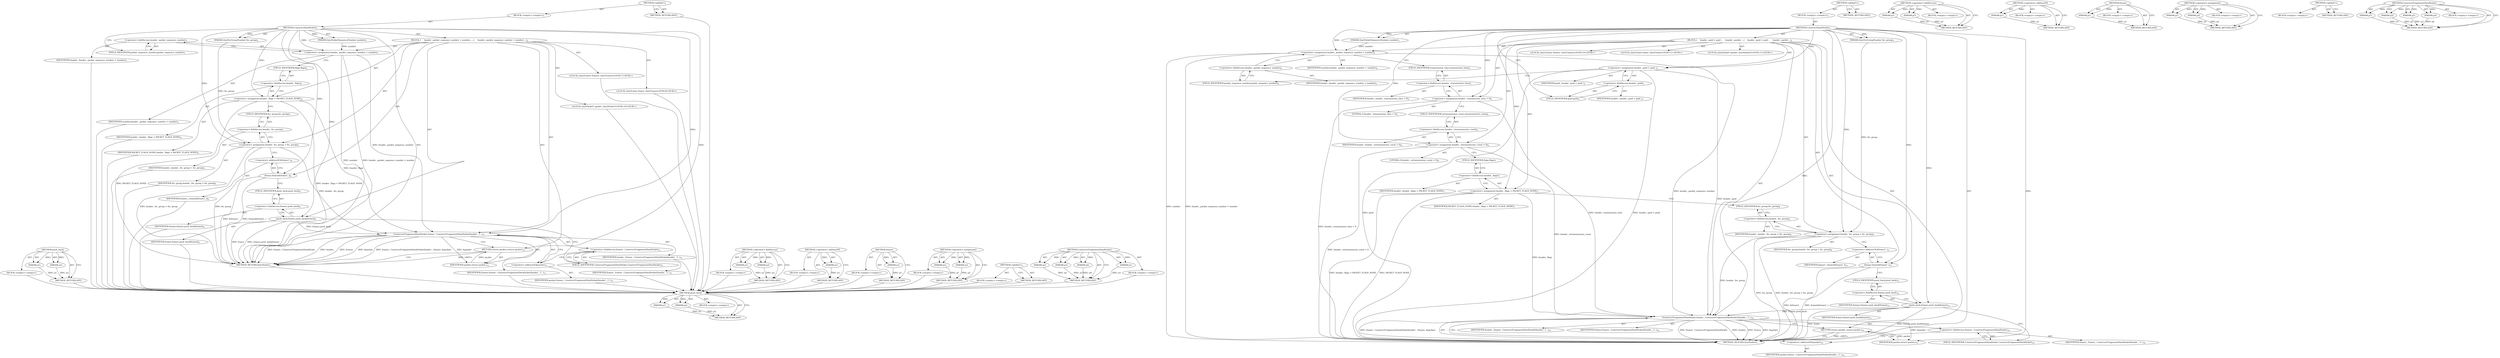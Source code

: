 digraph "ConstructFragementDataPacket" {
vulnerable_93 [label=<(METHOD,push_back)>];
vulnerable_94 [label=<(PARAM,p1)>];
vulnerable_95 [label=<(PARAM,p2)>];
vulnerable_96 [label=<(BLOCK,&lt;empty&gt;,&lt;empty&gt;)>];
vulnerable_97 [label=<(METHOD_RETURN,ANY)>];
vulnerable_6 [label=<(METHOD,&lt;global&gt;)<SUB>1</SUB>>];
vulnerable_7 [label=<(BLOCK,&lt;empty&gt;,&lt;empty&gt;)<SUB>1</SUB>>];
vulnerable_8 [label=<(METHOD,ConstructDataPacket)<SUB>1</SUB>>];
vulnerable_9 [label=<(PARAM,QuicPacketSequenceNumber number)<SUB>1</SUB>>];
vulnerable_10 [label=<(PARAM,QuicFecGroupNumber fec_group)<SUB>2</SUB>>];
vulnerable_11 [label=<(BLOCK,{
     header_.packet_sequence_number = number;...,{
     header_.packet_sequence_number = number;...)<SUB>2</SUB>>];
vulnerable_12 [label=<(&lt;operator&gt;.assignment,header_.packet_sequence_number = number)<SUB>3</SUB>>];
vulnerable_13 [label=<(&lt;operator&gt;.fieldAccess,header_.packet_sequence_number)<SUB>3</SUB>>];
vulnerable_14 [label=<(IDENTIFIER,header_,header_.packet_sequence_number = number)<SUB>3</SUB>>];
vulnerable_15 [label=<(FIELD_IDENTIFIER,packet_sequence_number,packet_sequence_number)<SUB>3</SUB>>];
vulnerable_16 [label=<(IDENTIFIER,number,header_.packet_sequence_number = number)<SUB>3</SUB>>];
vulnerable_17 [label=<(&lt;operator&gt;.assignment,header_.flags = PACKET_FLAGS_NONE)<SUB>4</SUB>>];
vulnerable_18 [label=<(&lt;operator&gt;.fieldAccess,header_.flags)<SUB>4</SUB>>];
vulnerable_19 [label=<(IDENTIFIER,header_,header_.flags = PACKET_FLAGS_NONE)<SUB>4</SUB>>];
vulnerable_20 [label=<(FIELD_IDENTIFIER,flags,flags)<SUB>4</SUB>>];
vulnerable_21 [label=<(IDENTIFIER,PACKET_FLAGS_NONE,header_.flags = PACKET_FLAGS_NONE)<SUB>4</SUB>>];
vulnerable_22 [label=<(&lt;operator&gt;.assignment,header_.fec_group = fec_group)<SUB>5</SUB>>];
vulnerable_23 [label=<(&lt;operator&gt;.fieldAccess,header_.fec_group)<SUB>5</SUB>>];
vulnerable_24 [label=<(IDENTIFIER,header_,header_.fec_group = fec_group)<SUB>5</SUB>>];
vulnerable_25 [label=<(FIELD_IDENTIFIER,fec_group,fec_group)<SUB>5</SUB>>];
vulnerable_26 [label=<(IDENTIFIER,fec_group,header_.fec_group = fec_group)<SUB>5</SUB>>];
vulnerable_27 [label="<(LOCAL,QuicFrames frames: QuicFrames)<SUB>7</SUB>>"];
vulnerable_28 [label="<(LOCAL,QuicFrame frame: QuicFrame)<SUB>8</SUB>>"];
vulnerable_29 [label=<(frame,frame(&amp;frame1_))<SUB>8</SUB>>];
vulnerable_30 [label=<(&lt;operator&gt;.addressOf,&amp;frame1_)<SUB>8</SUB>>];
vulnerable_31 [label=<(IDENTIFIER,frame1_,frame(&amp;frame1_))<SUB>8</SUB>>];
vulnerable_32 [label=<(push_back,frames.push_back(frame))<SUB>9</SUB>>];
vulnerable_33 [label=<(&lt;operator&gt;.fieldAccess,frames.push_back)<SUB>9</SUB>>];
vulnerable_34 [label=<(IDENTIFIER,frames,frames.push_back(frame))<SUB>9</SUB>>];
vulnerable_35 [label=<(FIELD_IDENTIFIER,push_back,push_back)<SUB>9</SUB>>];
vulnerable_36 [label=<(IDENTIFIER,frame,frames.push_back(frame))<SUB>9</SUB>>];
vulnerable_37 [label="<(LOCAL,QuicPacket* packet: QuicPacket*)<SUB>10</SUB>>"];
vulnerable_38 [label=<(ConstructFragementDataPacket,framer_.ConstructFragementDataPacket(header_, f...)<SUB>11</SUB>>];
vulnerable_39 [label=<(&lt;operator&gt;.fieldAccess,framer_.ConstructFragementDataPacket)<SUB>11</SUB>>];
vulnerable_40 [label=<(IDENTIFIER,framer_,framer_.ConstructFragementDataPacket(header_, f...)<SUB>11</SUB>>];
vulnerable_41 [label=<(FIELD_IDENTIFIER,ConstructFragementDataPacket,ConstructFragementDataPacket)<SUB>11</SUB>>];
vulnerable_42 [label=<(IDENTIFIER,header_,framer_.ConstructFragementDataPacket(header_, f...)<SUB>11</SUB>>];
vulnerable_43 [label=<(IDENTIFIER,frames,framer_.ConstructFragementDataPacket(header_, f...)<SUB>11</SUB>>];
vulnerable_44 [label=<(&lt;operator&gt;.addressOf,&amp;packet)<SUB>11</SUB>>];
vulnerable_45 [label=<(IDENTIFIER,packet,framer_.ConstructFragementDataPacket(header_, f...)<SUB>11</SUB>>];
vulnerable_46 [label=<(RETURN,return packet;,return packet;)<SUB>12</SUB>>];
vulnerable_47 [label=<(IDENTIFIER,packet,return packet;)<SUB>12</SUB>>];
vulnerable_48 [label=<(METHOD_RETURN,QuicPacket)<SUB>1</SUB>>];
vulnerable_50 [label=<(METHOD_RETURN,ANY)<SUB>1</SUB>>];
vulnerable_80 [label=<(METHOD,&lt;operator&gt;.fieldAccess)>];
vulnerable_81 [label=<(PARAM,p1)>];
vulnerable_82 [label=<(PARAM,p2)>];
vulnerable_83 [label=<(BLOCK,&lt;empty&gt;,&lt;empty&gt;)>];
vulnerable_84 [label=<(METHOD_RETURN,ANY)>];
vulnerable_89 [label=<(METHOD,&lt;operator&gt;.addressOf)>];
vulnerable_90 [label=<(PARAM,p1)>];
vulnerable_91 [label=<(BLOCK,&lt;empty&gt;,&lt;empty&gt;)>];
vulnerable_92 [label=<(METHOD_RETURN,ANY)>];
vulnerable_85 [label=<(METHOD,frame)>];
vulnerable_86 [label=<(PARAM,p1)>];
vulnerable_87 [label=<(BLOCK,&lt;empty&gt;,&lt;empty&gt;)>];
vulnerable_88 [label=<(METHOD_RETURN,ANY)>];
vulnerable_75 [label=<(METHOD,&lt;operator&gt;.assignment)>];
vulnerable_76 [label=<(PARAM,p1)>];
vulnerable_77 [label=<(PARAM,p2)>];
vulnerable_78 [label=<(BLOCK,&lt;empty&gt;,&lt;empty&gt;)>];
vulnerable_79 [label=<(METHOD_RETURN,ANY)>];
vulnerable_69 [label=<(METHOD,&lt;global&gt;)<SUB>1</SUB>>];
vulnerable_70 [label=<(BLOCK,&lt;empty&gt;,&lt;empty&gt;)>];
vulnerable_71 [label=<(METHOD_RETURN,ANY)>];
vulnerable_98 [label=<(METHOD,ConstructFragementDataPacket)>];
vulnerable_99 [label=<(PARAM,p1)>];
vulnerable_100 [label=<(PARAM,p2)>];
vulnerable_101 [label=<(PARAM,p3)>];
vulnerable_102 [label=<(PARAM,p4)>];
vulnerable_103 [label=<(BLOCK,&lt;empty&gt;,&lt;empty&gt;)>];
vulnerable_104 [label=<(METHOD_RETURN,ANY)>];
fixed_110 [label=<(METHOD,push_back)>];
fixed_111 [label=<(PARAM,p1)>];
fixed_112 [label=<(PARAM,p2)>];
fixed_113 [label=<(BLOCK,&lt;empty&gt;,&lt;empty&gt;)>];
fixed_114 [label=<(METHOD_RETURN,ANY)>];
fixed_6 [label=<(METHOD,&lt;global&gt;)<SUB>1</SUB>>];
fixed_7 [label=<(BLOCK,&lt;empty&gt;,&lt;empty&gt;)<SUB>1</SUB>>];
fixed_8 [label=<(METHOD,ConstructDataPacket)<SUB>1</SUB>>];
fixed_9 [label=<(PARAM,QuicPacketSequenceNumber number)<SUB>1</SUB>>];
fixed_10 [label=<(PARAM,QuicFecGroupNumber fec_group)<SUB>2</SUB>>];
fixed_11 [label=<(BLOCK,{
    header_.guid = guid_;
     header_.packet...,{
    header_.guid = guid_;
     header_.packet...)<SUB>2</SUB>>];
fixed_12 [label=<(&lt;operator&gt;.assignment,header_.guid = guid_)<SUB>3</SUB>>];
fixed_13 [label=<(&lt;operator&gt;.fieldAccess,header_.guid)<SUB>3</SUB>>];
fixed_14 [label=<(IDENTIFIER,header_,header_.guid = guid_)<SUB>3</SUB>>];
fixed_15 [label=<(FIELD_IDENTIFIER,guid,guid)<SUB>3</SUB>>];
fixed_16 [label=<(IDENTIFIER,guid_,header_.guid = guid_)<SUB>3</SUB>>];
fixed_17 [label=<(&lt;operator&gt;.assignment,header_.packet_sequence_number = number)<SUB>4</SUB>>];
fixed_18 [label=<(&lt;operator&gt;.fieldAccess,header_.packet_sequence_number)<SUB>4</SUB>>];
fixed_19 [label=<(IDENTIFIER,header_,header_.packet_sequence_number = number)<SUB>4</SUB>>];
fixed_20 [label=<(FIELD_IDENTIFIER,packet_sequence_number,packet_sequence_number)<SUB>4</SUB>>];
fixed_21 [label=<(IDENTIFIER,number,header_.packet_sequence_number = number)<SUB>4</SUB>>];
fixed_22 [label=<(&lt;operator&gt;.assignment,header_.transmission_time = 0)<SUB>5</SUB>>];
fixed_23 [label=<(&lt;operator&gt;.fieldAccess,header_.transmission_time)<SUB>5</SUB>>];
fixed_24 [label=<(IDENTIFIER,header_,header_.transmission_time = 0)<SUB>5</SUB>>];
fixed_25 [label=<(FIELD_IDENTIFIER,transmission_time,transmission_time)<SUB>5</SUB>>];
fixed_26 [label=<(LITERAL,0,header_.transmission_time = 0)<SUB>5</SUB>>];
fixed_27 [label=<(&lt;operator&gt;.assignment,header_.retransmission_count = 0)<SUB>6</SUB>>];
fixed_28 [label=<(&lt;operator&gt;.fieldAccess,header_.retransmission_count)<SUB>6</SUB>>];
fixed_29 [label=<(IDENTIFIER,header_,header_.retransmission_count = 0)<SUB>6</SUB>>];
fixed_30 [label=<(FIELD_IDENTIFIER,retransmission_count,retransmission_count)<SUB>6</SUB>>];
fixed_31 [label=<(LITERAL,0,header_.retransmission_count = 0)<SUB>6</SUB>>];
fixed_32 [label=<(&lt;operator&gt;.assignment,header_.flags = PACKET_FLAGS_NONE)<SUB>7</SUB>>];
fixed_33 [label=<(&lt;operator&gt;.fieldAccess,header_.flags)<SUB>7</SUB>>];
fixed_34 [label=<(IDENTIFIER,header_,header_.flags = PACKET_FLAGS_NONE)<SUB>7</SUB>>];
fixed_35 [label=<(FIELD_IDENTIFIER,flags,flags)<SUB>7</SUB>>];
fixed_36 [label=<(IDENTIFIER,PACKET_FLAGS_NONE,header_.flags = PACKET_FLAGS_NONE)<SUB>7</SUB>>];
fixed_37 [label=<(&lt;operator&gt;.assignment,header_.fec_group = fec_group)<SUB>8</SUB>>];
fixed_38 [label=<(&lt;operator&gt;.fieldAccess,header_.fec_group)<SUB>8</SUB>>];
fixed_39 [label=<(IDENTIFIER,header_,header_.fec_group = fec_group)<SUB>8</SUB>>];
fixed_40 [label=<(FIELD_IDENTIFIER,fec_group,fec_group)<SUB>8</SUB>>];
fixed_41 [label=<(IDENTIFIER,fec_group,header_.fec_group = fec_group)<SUB>8</SUB>>];
fixed_42 [label="<(LOCAL,QuicFrames frames: QuicFrames)<SUB>10</SUB>>"];
fixed_43 [label="<(LOCAL,QuicFrame frame: QuicFrame)<SUB>11</SUB>>"];
fixed_44 [label=<(frame,frame(&amp;frame1_))<SUB>11</SUB>>];
fixed_45 [label=<(&lt;operator&gt;.addressOf,&amp;frame1_)<SUB>11</SUB>>];
fixed_46 [label=<(IDENTIFIER,frame1_,frame(&amp;frame1_))<SUB>11</SUB>>];
fixed_47 [label=<(push_back,frames.push_back(frame))<SUB>12</SUB>>];
fixed_48 [label=<(&lt;operator&gt;.fieldAccess,frames.push_back)<SUB>12</SUB>>];
fixed_49 [label=<(IDENTIFIER,frames,frames.push_back(frame))<SUB>12</SUB>>];
fixed_50 [label=<(FIELD_IDENTIFIER,push_back,push_back)<SUB>12</SUB>>];
fixed_51 [label=<(IDENTIFIER,frame,frames.push_back(frame))<SUB>12</SUB>>];
fixed_52 [label="<(LOCAL,QuicPacket* packet: QuicPacket*)<SUB>13</SUB>>"];
fixed_53 [label=<(ConstructFragementDataPacket,framer_.ConstructFragementDataPacket(header_, f...)<SUB>14</SUB>>];
fixed_54 [label=<(&lt;operator&gt;.fieldAccess,framer_.ConstructFragementDataPacket)<SUB>14</SUB>>];
fixed_55 [label=<(IDENTIFIER,framer_,framer_.ConstructFragementDataPacket(header_, f...)<SUB>14</SUB>>];
fixed_56 [label=<(FIELD_IDENTIFIER,ConstructFragementDataPacket,ConstructFragementDataPacket)<SUB>14</SUB>>];
fixed_57 [label=<(IDENTIFIER,header_,framer_.ConstructFragementDataPacket(header_, f...)<SUB>14</SUB>>];
fixed_58 [label=<(IDENTIFIER,frames,framer_.ConstructFragementDataPacket(header_, f...)<SUB>14</SUB>>];
fixed_59 [label=<(&lt;operator&gt;.addressOf,&amp;packet)<SUB>14</SUB>>];
fixed_60 [label=<(IDENTIFIER,packet,framer_.ConstructFragementDataPacket(header_, f...)<SUB>14</SUB>>];
fixed_61 [label=<(RETURN,return packet;,return packet;)<SUB>15</SUB>>];
fixed_62 [label=<(IDENTIFIER,packet,return packet;)<SUB>15</SUB>>];
fixed_63 [label=<(METHOD_RETURN,QuicPacket)<SUB>1</SUB>>];
fixed_65 [label=<(METHOD_RETURN,ANY)<SUB>1</SUB>>];
fixed_97 [label=<(METHOD,&lt;operator&gt;.fieldAccess)>];
fixed_98 [label=<(PARAM,p1)>];
fixed_99 [label=<(PARAM,p2)>];
fixed_100 [label=<(BLOCK,&lt;empty&gt;,&lt;empty&gt;)>];
fixed_101 [label=<(METHOD_RETURN,ANY)>];
fixed_106 [label=<(METHOD,&lt;operator&gt;.addressOf)>];
fixed_107 [label=<(PARAM,p1)>];
fixed_108 [label=<(BLOCK,&lt;empty&gt;,&lt;empty&gt;)>];
fixed_109 [label=<(METHOD_RETURN,ANY)>];
fixed_102 [label=<(METHOD,frame)>];
fixed_103 [label=<(PARAM,p1)>];
fixed_104 [label=<(BLOCK,&lt;empty&gt;,&lt;empty&gt;)>];
fixed_105 [label=<(METHOD_RETURN,ANY)>];
fixed_92 [label=<(METHOD,&lt;operator&gt;.assignment)>];
fixed_93 [label=<(PARAM,p1)>];
fixed_94 [label=<(PARAM,p2)>];
fixed_95 [label=<(BLOCK,&lt;empty&gt;,&lt;empty&gt;)>];
fixed_96 [label=<(METHOD_RETURN,ANY)>];
fixed_86 [label=<(METHOD,&lt;global&gt;)<SUB>1</SUB>>];
fixed_87 [label=<(BLOCK,&lt;empty&gt;,&lt;empty&gt;)>];
fixed_88 [label=<(METHOD_RETURN,ANY)>];
fixed_115 [label=<(METHOD,ConstructFragementDataPacket)>];
fixed_116 [label=<(PARAM,p1)>];
fixed_117 [label=<(PARAM,p2)>];
fixed_118 [label=<(PARAM,p3)>];
fixed_119 [label=<(PARAM,p4)>];
fixed_120 [label=<(BLOCK,&lt;empty&gt;,&lt;empty&gt;)>];
fixed_121 [label=<(METHOD_RETURN,ANY)>];
vulnerable_93 -> vulnerable_94  [key=0, label="AST: "];
vulnerable_93 -> vulnerable_94  [key=1, label="DDG: "];
vulnerable_93 -> vulnerable_96  [key=0, label="AST: "];
vulnerable_93 -> vulnerable_95  [key=0, label="AST: "];
vulnerable_93 -> vulnerable_95  [key=1, label="DDG: "];
vulnerable_93 -> vulnerable_97  [key=0, label="AST: "];
vulnerable_93 -> vulnerable_97  [key=1, label="CFG: "];
vulnerable_94 -> vulnerable_97  [key=0, label="DDG: p1"];
vulnerable_95 -> vulnerable_97  [key=0, label="DDG: p2"];
vulnerable_96 -> fixed_110  [key=0];
vulnerable_97 -> fixed_110  [key=0];
vulnerable_6 -> vulnerable_7  [key=0, label="AST: "];
vulnerable_6 -> vulnerable_50  [key=0, label="AST: "];
vulnerable_6 -> vulnerable_50  [key=1, label="CFG: "];
vulnerable_7 -> vulnerable_8  [key=0, label="AST: "];
vulnerable_8 -> vulnerable_9  [key=0, label="AST: "];
vulnerable_8 -> vulnerable_9  [key=1, label="DDG: "];
vulnerable_8 -> vulnerable_10  [key=0, label="AST: "];
vulnerable_8 -> vulnerable_10  [key=1, label="DDG: "];
vulnerable_8 -> vulnerable_11  [key=0, label="AST: "];
vulnerable_8 -> vulnerable_48  [key=0, label="AST: "];
vulnerable_8 -> vulnerable_15  [key=0, label="CFG: "];
vulnerable_8 -> vulnerable_12  [key=0, label="DDG: "];
vulnerable_8 -> vulnerable_17  [key=0, label="DDG: "];
vulnerable_8 -> vulnerable_22  [key=0, label="DDG: "];
vulnerable_8 -> vulnerable_29  [key=0, label="DDG: "];
vulnerable_8 -> vulnerable_32  [key=0, label="DDG: "];
vulnerable_8 -> vulnerable_38  [key=0, label="DDG: "];
vulnerable_8 -> vulnerable_47  [key=0, label="DDG: "];
vulnerable_9 -> vulnerable_12  [key=0, label="DDG: number"];
vulnerable_10 -> vulnerable_22  [key=0, label="DDG: fec_group"];
vulnerable_11 -> vulnerable_12  [key=0, label="AST: "];
vulnerable_11 -> vulnerable_17  [key=0, label="AST: "];
vulnerable_11 -> vulnerable_22  [key=0, label="AST: "];
vulnerable_11 -> vulnerable_27  [key=0, label="AST: "];
vulnerable_11 -> vulnerable_28  [key=0, label="AST: "];
vulnerable_11 -> vulnerable_29  [key=0, label="AST: "];
vulnerable_11 -> vulnerable_32  [key=0, label="AST: "];
vulnerable_11 -> vulnerable_37  [key=0, label="AST: "];
vulnerable_11 -> vulnerable_38  [key=0, label="AST: "];
vulnerable_11 -> vulnerable_46  [key=0, label="AST: "];
vulnerable_12 -> vulnerable_13  [key=0, label="AST: "];
vulnerable_12 -> vulnerable_16  [key=0, label="AST: "];
vulnerable_12 -> vulnerable_20  [key=0, label="CFG: "];
vulnerable_12 -> vulnerable_48  [key=0, label="DDG: number"];
vulnerable_12 -> vulnerable_48  [key=1, label="DDG: header_.packet_sequence_number = number"];
vulnerable_12 -> vulnerable_38  [key=0, label="DDG: header_.packet_sequence_number"];
vulnerable_13 -> vulnerable_14  [key=0, label="AST: "];
vulnerable_13 -> vulnerable_15  [key=0, label="AST: "];
vulnerable_13 -> vulnerable_12  [key=0, label="CFG: "];
vulnerable_14 -> fixed_110  [key=0];
vulnerable_15 -> vulnerable_13  [key=0, label="CFG: "];
vulnerable_16 -> fixed_110  [key=0];
vulnerable_17 -> vulnerable_18  [key=0, label="AST: "];
vulnerable_17 -> vulnerable_21  [key=0, label="AST: "];
vulnerable_17 -> vulnerable_25  [key=0, label="CFG: "];
vulnerable_17 -> vulnerable_48  [key=0, label="DDG: header_.flags = PACKET_FLAGS_NONE"];
vulnerable_17 -> vulnerable_48  [key=1, label="DDG: PACKET_FLAGS_NONE"];
vulnerable_17 -> vulnerable_38  [key=0, label="DDG: header_.flags"];
vulnerable_18 -> vulnerable_19  [key=0, label="AST: "];
vulnerable_18 -> vulnerable_20  [key=0, label="AST: "];
vulnerable_18 -> vulnerable_17  [key=0, label="CFG: "];
vulnerable_19 -> fixed_110  [key=0];
vulnerable_20 -> vulnerable_18  [key=0, label="CFG: "];
vulnerable_21 -> fixed_110  [key=0];
vulnerable_22 -> vulnerable_23  [key=0, label="AST: "];
vulnerable_22 -> vulnerable_26  [key=0, label="AST: "];
vulnerable_22 -> vulnerable_30  [key=0, label="CFG: "];
vulnerable_22 -> vulnerable_48  [key=0, label="DDG: fec_group"];
vulnerable_22 -> vulnerable_48  [key=1, label="DDG: header_.fec_group = fec_group"];
vulnerable_22 -> vulnerable_38  [key=0, label="DDG: header_.fec_group"];
vulnerable_23 -> vulnerable_24  [key=0, label="AST: "];
vulnerable_23 -> vulnerable_25  [key=0, label="AST: "];
vulnerable_23 -> vulnerable_22  [key=0, label="CFG: "];
vulnerable_24 -> fixed_110  [key=0];
vulnerable_25 -> vulnerable_23  [key=0, label="CFG: "];
vulnerable_26 -> fixed_110  [key=0];
vulnerable_27 -> fixed_110  [key=0];
vulnerable_28 -> fixed_110  [key=0];
vulnerable_29 -> vulnerable_30  [key=0, label="AST: "];
vulnerable_29 -> vulnerable_35  [key=0, label="CFG: "];
vulnerable_29 -> vulnerable_48  [key=0, label="DDG: &amp;frame1_"];
vulnerable_29 -> vulnerable_48  [key=1, label="DDG: frame(&amp;frame1_)"];
vulnerable_30 -> vulnerable_31  [key=0, label="AST: "];
vulnerable_30 -> vulnerable_29  [key=0, label="CFG: "];
vulnerable_31 -> fixed_110  [key=0];
vulnerable_32 -> vulnerable_33  [key=0, label="AST: "];
vulnerable_32 -> vulnerable_36  [key=0, label="AST: "];
vulnerable_32 -> vulnerable_41  [key=0, label="CFG: "];
vulnerable_32 -> vulnerable_48  [key=0, label="DDG: frame"];
vulnerable_32 -> vulnerable_48  [key=1, label="DDG: frames.push_back(frame)"];
vulnerable_32 -> vulnerable_38  [key=0, label="DDG: frames.push_back"];
vulnerable_33 -> vulnerable_34  [key=0, label="AST: "];
vulnerable_33 -> vulnerable_35  [key=0, label="AST: "];
vulnerable_33 -> vulnerable_32  [key=0, label="CFG: "];
vulnerable_34 -> fixed_110  [key=0];
vulnerable_35 -> vulnerable_33  [key=0, label="CFG: "];
vulnerable_36 -> fixed_110  [key=0];
vulnerable_37 -> fixed_110  [key=0];
vulnerable_38 -> vulnerable_39  [key=0, label="AST: "];
vulnerable_38 -> vulnerable_42  [key=0, label="AST: "];
vulnerable_38 -> vulnerable_43  [key=0, label="AST: "];
vulnerable_38 -> vulnerable_44  [key=0, label="AST: "];
vulnerable_38 -> vulnerable_46  [key=0, label="CFG: "];
vulnerable_38 -> vulnerable_48  [key=0, label="DDG: framer_.ConstructFragementDataPacket"];
vulnerable_38 -> vulnerable_48  [key=1, label="DDG: header_"];
vulnerable_38 -> vulnerable_48  [key=2, label="DDG: frames"];
vulnerable_38 -> vulnerable_48  [key=3, label="DDG: &amp;packet"];
vulnerable_38 -> vulnerable_48  [key=4, label="DDG: framer_.ConstructFragementDataPacket(header_, frames, &amp;packet)"];
vulnerable_38 -> vulnerable_47  [key=0, label="DDG: &amp;packet"];
vulnerable_39 -> vulnerable_40  [key=0, label="AST: "];
vulnerable_39 -> vulnerable_41  [key=0, label="AST: "];
vulnerable_39 -> vulnerable_44  [key=0, label="CFG: "];
vulnerable_40 -> fixed_110  [key=0];
vulnerable_41 -> vulnerable_39  [key=0, label="CFG: "];
vulnerable_42 -> fixed_110  [key=0];
vulnerable_43 -> fixed_110  [key=0];
vulnerable_44 -> vulnerable_45  [key=0, label="AST: "];
vulnerable_44 -> vulnerable_38  [key=0, label="CFG: "];
vulnerable_45 -> fixed_110  [key=0];
vulnerable_46 -> vulnerable_47  [key=0, label="AST: "];
vulnerable_46 -> vulnerable_48  [key=0, label="CFG: "];
vulnerable_46 -> vulnerable_48  [key=1, label="DDG: &lt;RET&gt;"];
vulnerable_47 -> vulnerable_46  [key=0, label="DDG: packet"];
vulnerable_48 -> fixed_110  [key=0];
vulnerable_50 -> fixed_110  [key=0];
vulnerable_80 -> vulnerable_81  [key=0, label="AST: "];
vulnerable_80 -> vulnerable_81  [key=1, label="DDG: "];
vulnerable_80 -> vulnerable_83  [key=0, label="AST: "];
vulnerable_80 -> vulnerable_82  [key=0, label="AST: "];
vulnerable_80 -> vulnerable_82  [key=1, label="DDG: "];
vulnerable_80 -> vulnerable_84  [key=0, label="AST: "];
vulnerable_80 -> vulnerable_84  [key=1, label="CFG: "];
vulnerable_81 -> vulnerable_84  [key=0, label="DDG: p1"];
vulnerable_82 -> vulnerable_84  [key=0, label="DDG: p2"];
vulnerable_83 -> fixed_110  [key=0];
vulnerable_84 -> fixed_110  [key=0];
vulnerable_89 -> vulnerable_90  [key=0, label="AST: "];
vulnerable_89 -> vulnerable_90  [key=1, label="DDG: "];
vulnerable_89 -> vulnerable_91  [key=0, label="AST: "];
vulnerable_89 -> vulnerable_92  [key=0, label="AST: "];
vulnerable_89 -> vulnerable_92  [key=1, label="CFG: "];
vulnerable_90 -> vulnerable_92  [key=0, label="DDG: p1"];
vulnerable_91 -> fixed_110  [key=0];
vulnerable_92 -> fixed_110  [key=0];
vulnerable_85 -> vulnerable_86  [key=0, label="AST: "];
vulnerable_85 -> vulnerable_86  [key=1, label="DDG: "];
vulnerable_85 -> vulnerable_87  [key=0, label="AST: "];
vulnerable_85 -> vulnerable_88  [key=0, label="AST: "];
vulnerable_85 -> vulnerable_88  [key=1, label="CFG: "];
vulnerable_86 -> vulnerable_88  [key=0, label="DDG: p1"];
vulnerable_87 -> fixed_110  [key=0];
vulnerable_88 -> fixed_110  [key=0];
vulnerable_75 -> vulnerable_76  [key=0, label="AST: "];
vulnerable_75 -> vulnerable_76  [key=1, label="DDG: "];
vulnerable_75 -> vulnerable_78  [key=0, label="AST: "];
vulnerable_75 -> vulnerable_77  [key=0, label="AST: "];
vulnerable_75 -> vulnerable_77  [key=1, label="DDG: "];
vulnerable_75 -> vulnerable_79  [key=0, label="AST: "];
vulnerable_75 -> vulnerable_79  [key=1, label="CFG: "];
vulnerable_76 -> vulnerable_79  [key=0, label="DDG: p1"];
vulnerable_77 -> vulnerable_79  [key=0, label="DDG: p2"];
vulnerable_78 -> fixed_110  [key=0];
vulnerable_79 -> fixed_110  [key=0];
vulnerable_69 -> vulnerable_70  [key=0, label="AST: "];
vulnerable_69 -> vulnerable_71  [key=0, label="AST: "];
vulnerable_69 -> vulnerable_71  [key=1, label="CFG: "];
vulnerable_70 -> fixed_110  [key=0];
vulnerable_71 -> fixed_110  [key=0];
vulnerable_98 -> vulnerable_99  [key=0, label="AST: "];
vulnerable_98 -> vulnerable_99  [key=1, label="DDG: "];
vulnerable_98 -> vulnerable_103  [key=0, label="AST: "];
vulnerable_98 -> vulnerable_100  [key=0, label="AST: "];
vulnerable_98 -> vulnerable_100  [key=1, label="DDG: "];
vulnerable_98 -> vulnerable_104  [key=0, label="AST: "];
vulnerable_98 -> vulnerable_104  [key=1, label="CFG: "];
vulnerable_98 -> vulnerable_101  [key=0, label="AST: "];
vulnerable_98 -> vulnerable_101  [key=1, label="DDG: "];
vulnerable_98 -> vulnerable_102  [key=0, label="AST: "];
vulnerable_98 -> vulnerable_102  [key=1, label="DDG: "];
vulnerable_99 -> vulnerable_104  [key=0, label="DDG: p1"];
vulnerable_100 -> vulnerable_104  [key=0, label="DDG: p2"];
vulnerable_101 -> vulnerable_104  [key=0, label="DDG: p3"];
vulnerable_102 -> vulnerable_104  [key=0, label="DDG: p4"];
vulnerable_103 -> fixed_110  [key=0];
vulnerable_104 -> fixed_110  [key=0];
fixed_110 -> fixed_111  [key=0, label="AST: "];
fixed_110 -> fixed_111  [key=1, label="DDG: "];
fixed_110 -> fixed_113  [key=0, label="AST: "];
fixed_110 -> fixed_112  [key=0, label="AST: "];
fixed_110 -> fixed_112  [key=1, label="DDG: "];
fixed_110 -> fixed_114  [key=0, label="AST: "];
fixed_110 -> fixed_114  [key=1, label="CFG: "];
fixed_111 -> fixed_114  [key=0, label="DDG: p1"];
fixed_112 -> fixed_114  [key=0, label="DDG: p2"];
fixed_6 -> fixed_7  [key=0, label="AST: "];
fixed_6 -> fixed_65  [key=0, label="AST: "];
fixed_6 -> fixed_65  [key=1, label="CFG: "];
fixed_7 -> fixed_8  [key=0, label="AST: "];
fixed_8 -> fixed_9  [key=0, label="AST: "];
fixed_8 -> fixed_9  [key=1, label="DDG: "];
fixed_8 -> fixed_10  [key=0, label="AST: "];
fixed_8 -> fixed_10  [key=1, label="DDG: "];
fixed_8 -> fixed_11  [key=0, label="AST: "];
fixed_8 -> fixed_63  [key=0, label="AST: "];
fixed_8 -> fixed_15  [key=0, label="CFG: "];
fixed_8 -> fixed_12  [key=0, label="DDG: "];
fixed_8 -> fixed_17  [key=0, label="DDG: "];
fixed_8 -> fixed_22  [key=0, label="DDG: "];
fixed_8 -> fixed_27  [key=0, label="DDG: "];
fixed_8 -> fixed_32  [key=0, label="DDG: "];
fixed_8 -> fixed_37  [key=0, label="DDG: "];
fixed_8 -> fixed_44  [key=0, label="DDG: "];
fixed_8 -> fixed_47  [key=0, label="DDG: "];
fixed_8 -> fixed_53  [key=0, label="DDG: "];
fixed_8 -> fixed_62  [key=0, label="DDG: "];
fixed_9 -> fixed_17  [key=0, label="DDG: number"];
fixed_10 -> fixed_37  [key=0, label="DDG: fec_group"];
fixed_11 -> fixed_12  [key=0, label="AST: "];
fixed_11 -> fixed_17  [key=0, label="AST: "];
fixed_11 -> fixed_22  [key=0, label="AST: "];
fixed_11 -> fixed_27  [key=0, label="AST: "];
fixed_11 -> fixed_32  [key=0, label="AST: "];
fixed_11 -> fixed_37  [key=0, label="AST: "];
fixed_11 -> fixed_42  [key=0, label="AST: "];
fixed_11 -> fixed_43  [key=0, label="AST: "];
fixed_11 -> fixed_44  [key=0, label="AST: "];
fixed_11 -> fixed_47  [key=0, label="AST: "];
fixed_11 -> fixed_52  [key=0, label="AST: "];
fixed_11 -> fixed_53  [key=0, label="AST: "];
fixed_11 -> fixed_61  [key=0, label="AST: "];
fixed_12 -> fixed_13  [key=0, label="AST: "];
fixed_12 -> fixed_16  [key=0, label="AST: "];
fixed_12 -> fixed_20  [key=0, label="CFG: "];
fixed_12 -> fixed_63  [key=0, label="DDG: header_.guid = guid_"];
fixed_12 -> fixed_63  [key=1, label="DDG: guid_"];
fixed_12 -> fixed_53  [key=0, label="DDG: header_.guid"];
fixed_13 -> fixed_14  [key=0, label="AST: "];
fixed_13 -> fixed_15  [key=0, label="AST: "];
fixed_13 -> fixed_12  [key=0, label="CFG: "];
fixed_15 -> fixed_13  [key=0, label="CFG: "];
fixed_17 -> fixed_18  [key=0, label="AST: "];
fixed_17 -> fixed_21  [key=0, label="AST: "];
fixed_17 -> fixed_25  [key=0, label="CFG: "];
fixed_17 -> fixed_63  [key=0, label="DDG: number"];
fixed_17 -> fixed_63  [key=1, label="DDG: header_.packet_sequence_number = number"];
fixed_17 -> fixed_53  [key=0, label="DDG: header_.packet_sequence_number"];
fixed_18 -> fixed_19  [key=0, label="AST: "];
fixed_18 -> fixed_20  [key=0, label="AST: "];
fixed_18 -> fixed_17  [key=0, label="CFG: "];
fixed_20 -> fixed_18  [key=0, label="CFG: "];
fixed_22 -> fixed_23  [key=0, label="AST: "];
fixed_22 -> fixed_26  [key=0, label="AST: "];
fixed_22 -> fixed_30  [key=0, label="CFG: "];
fixed_22 -> fixed_63  [key=0, label="DDG: header_.transmission_time = 0"];
fixed_22 -> fixed_53  [key=0, label="DDG: header_.transmission_time"];
fixed_23 -> fixed_24  [key=0, label="AST: "];
fixed_23 -> fixed_25  [key=0, label="AST: "];
fixed_23 -> fixed_22  [key=0, label="CFG: "];
fixed_25 -> fixed_23  [key=0, label="CFG: "];
fixed_27 -> fixed_28  [key=0, label="AST: "];
fixed_27 -> fixed_31  [key=0, label="AST: "];
fixed_27 -> fixed_35  [key=0, label="CFG: "];
fixed_27 -> fixed_63  [key=0, label="DDG: header_.retransmission_count = 0"];
fixed_27 -> fixed_53  [key=0, label="DDG: header_.retransmission_count"];
fixed_28 -> fixed_29  [key=0, label="AST: "];
fixed_28 -> fixed_30  [key=0, label="AST: "];
fixed_28 -> fixed_27  [key=0, label="CFG: "];
fixed_30 -> fixed_28  [key=0, label="CFG: "];
fixed_32 -> fixed_33  [key=0, label="AST: "];
fixed_32 -> fixed_36  [key=0, label="AST: "];
fixed_32 -> fixed_40  [key=0, label="CFG: "];
fixed_32 -> fixed_63  [key=0, label="DDG: header_.flags = PACKET_FLAGS_NONE"];
fixed_32 -> fixed_63  [key=1, label="DDG: PACKET_FLAGS_NONE"];
fixed_32 -> fixed_53  [key=0, label="DDG: header_.flags"];
fixed_33 -> fixed_34  [key=0, label="AST: "];
fixed_33 -> fixed_35  [key=0, label="AST: "];
fixed_33 -> fixed_32  [key=0, label="CFG: "];
fixed_35 -> fixed_33  [key=0, label="CFG: "];
fixed_37 -> fixed_38  [key=0, label="AST: "];
fixed_37 -> fixed_41  [key=0, label="AST: "];
fixed_37 -> fixed_45  [key=0, label="CFG: "];
fixed_37 -> fixed_63  [key=0, label="DDG: fec_group"];
fixed_37 -> fixed_63  [key=1, label="DDG: header_.fec_group = fec_group"];
fixed_37 -> fixed_53  [key=0, label="DDG: header_.fec_group"];
fixed_38 -> fixed_39  [key=0, label="AST: "];
fixed_38 -> fixed_40  [key=0, label="AST: "];
fixed_38 -> fixed_37  [key=0, label="CFG: "];
fixed_40 -> fixed_38  [key=0, label="CFG: "];
fixed_44 -> fixed_45  [key=0, label="AST: "];
fixed_44 -> fixed_50  [key=0, label="CFG: "];
fixed_44 -> fixed_63  [key=0, label="DDG: &amp;frame1_"];
fixed_44 -> fixed_63  [key=1, label="DDG: frame(&amp;frame1_)"];
fixed_45 -> fixed_46  [key=0, label="AST: "];
fixed_45 -> fixed_44  [key=0, label="CFG: "];
fixed_47 -> fixed_48  [key=0, label="AST: "];
fixed_47 -> fixed_51  [key=0, label="AST: "];
fixed_47 -> fixed_56  [key=0, label="CFG: "];
fixed_47 -> fixed_63  [key=0, label="DDG: frame"];
fixed_47 -> fixed_63  [key=1, label="DDG: frames.push_back(frame)"];
fixed_47 -> fixed_53  [key=0, label="DDG: frames.push_back"];
fixed_48 -> fixed_49  [key=0, label="AST: "];
fixed_48 -> fixed_50  [key=0, label="AST: "];
fixed_48 -> fixed_47  [key=0, label="CFG: "];
fixed_50 -> fixed_48  [key=0, label="CFG: "];
fixed_53 -> fixed_54  [key=0, label="AST: "];
fixed_53 -> fixed_57  [key=0, label="AST: "];
fixed_53 -> fixed_58  [key=0, label="AST: "];
fixed_53 -> fixed_59  [key=0, label="AST: "];
fixed_53 -> fixed_61  [key=0, label="CFG: "];
fixed_53 -> fixed_63  [key=0, label="DDG: framer_.ConstructFragementDataPacket"];
fixed_53 -> fixed_63  [key=1, label="DDG: header_"];
fixed_53 -> fixed_63  [key=2, label="DDG: frames"];
fixed_53 -> fixed_63  [key=3, label="DDG: &amp;packet"];
fixed_53 -> fixed_63  [key=4, label="DDG: framer_.ConstructFragementDataPacket(header_, frames, &amp;packet)"];
fixed_53 -> fixed_62  [key=0, label="DDG: &amp;packet"];
fixed_54 -> fixed_55  [key=0, label="AST: "];
fixed_54 -> fixed_56  [key=0, label="AST: "];
fixed_54 -> fixed_59  [key=0, label="CFG: "];
fixed_56 -> fixed_54  [key=0, label="CFG: "];
fixed_59 -> fixed_60  [key=0, label="AST: "];
fixed_59 -> fixed_53  [key=0, label="CFG: "];
fixed_61 -> fixed_62  [key=0, label="AST: "];
fixed_61 -> fixed_63  [key=0, label="CFG: "];
fixed_61 -> fixed_63  [key=1, label="DDG: &lt;RET&gt;"];
fixed_62 -> fixed_61  [key=0, label="DDG: packet"];
fixed_97 -> fixed_98  [key=0, label="AST: "];
fixed_97 -> fixed_98  [key=1, label="DDG: "];
fixed_97 -> fixed_100  [key=0, label="AST: "];
fixed_97 -> fixed_99  [key=0, label="AST: "];
fixed_97 -> fixed_99  [key=1, label="DDG: "];
fixed_97 -> fixed_101  [key=0, label="AST: "];
fixed_97 -> fixed_101  [key=1, label="CFG: "];
fixed_98 -> fixed_101  [key=0, label="DDG: p1"];
fixed_99 -> fixed_101  [key=0, label="DDG: p2"];
fixed_106 -> fixed_107  [key=0, label="AST: "];
fixed_106 -> fixed_107  [key=1, label="DDG: "];
fixed_106 -> fixed_108  [key=0, label="AST: "];
fixed_106 -> fixed_109  [key=0, label="AST: "];
fixed_106 -> fixed_109  [key=1, label="CFG: "];
fixed_107 -> fixed_109  [key=0, label="DDG: p1"];
fixed_102 -> fixed_103  [key=0, label="AST: "];
fixed_102 -> fixed_103  [key=1, label="DDG: "];
fixed_102 -> fixed_104  [key=0, label="AST: "];
fixed_102 -> fixed_105  [key=0, label="AST: "];
fixed_102 -> fixed_105  [key=1, label="CFG: "];
fixed_103 -> fixed_105  [key=0, label="DDG: p1"];
fixed_92 -> fixed_93  [key=0, label="AST: "];
fixed_92 -> fixed_93  [key=1, label="DDG: "];
fixed_92 -> fixed_95  [key=0, label="AST: "];
fixed_92 -> fixed_94  [key=0, label="AST: "];
fixed_92 -> fixed_94  [key=1, label="DDG: "];
fixed_92 -> fixed_96  [key=0, label="AST: "];
fixed_92 -> fixed_96  [key=1, label="CFG: "];
fixed_93 -> fixed_96  [key=0, label="DDG: p1"];
fixed_94 -> fixed_96  [key=0, label="DDG: p2"];
fixed_86 -> fixed_87  [key=0, label="AST: "];
fixed_86 -> fixed_88  [key=0, label="AST: "];
fixed_86 -> fixed_88  [key=1, label="CFG: "];
fixed_115 -> fixed_116  [key=0, label="AST: "];
fixed_115 -> fixed_116  [key=1, label="DDG: "];
fixed_115 -> fixed_120  [key=0, label="AST: "];
fixed_115 -> fixed_117  [key=0, label="AST: "];
fixed_115 -> fixed_117  [key=1, label="DDG: "];
fixed_115 -> fixed_121  [key=0, label="AST: "];
fixed_115 -> fixed_121  [key=1, label="CFG: "];
fixed_115 -> fixed_118  [key=0, label="AST: "];
fixed_115 -> fixed_118  [key=1, label="DDG: "];
fixed_115 -> fixed_119  [key=0, label="AST: "];
fixed_115 -> fixed_119  [key=1, label="DDG: "];
fixed_116 -> fixed_121  [key=0, label="DDG: p1"];
fixed_117 -> fixed_121  [key=0, label="DDG: p2"];
fixed_118 -> fixed_121  [key=0, label="DDG: p3"];
fixed_119 -> fixed_121  [key=0, label="DDG: p4"];
}
